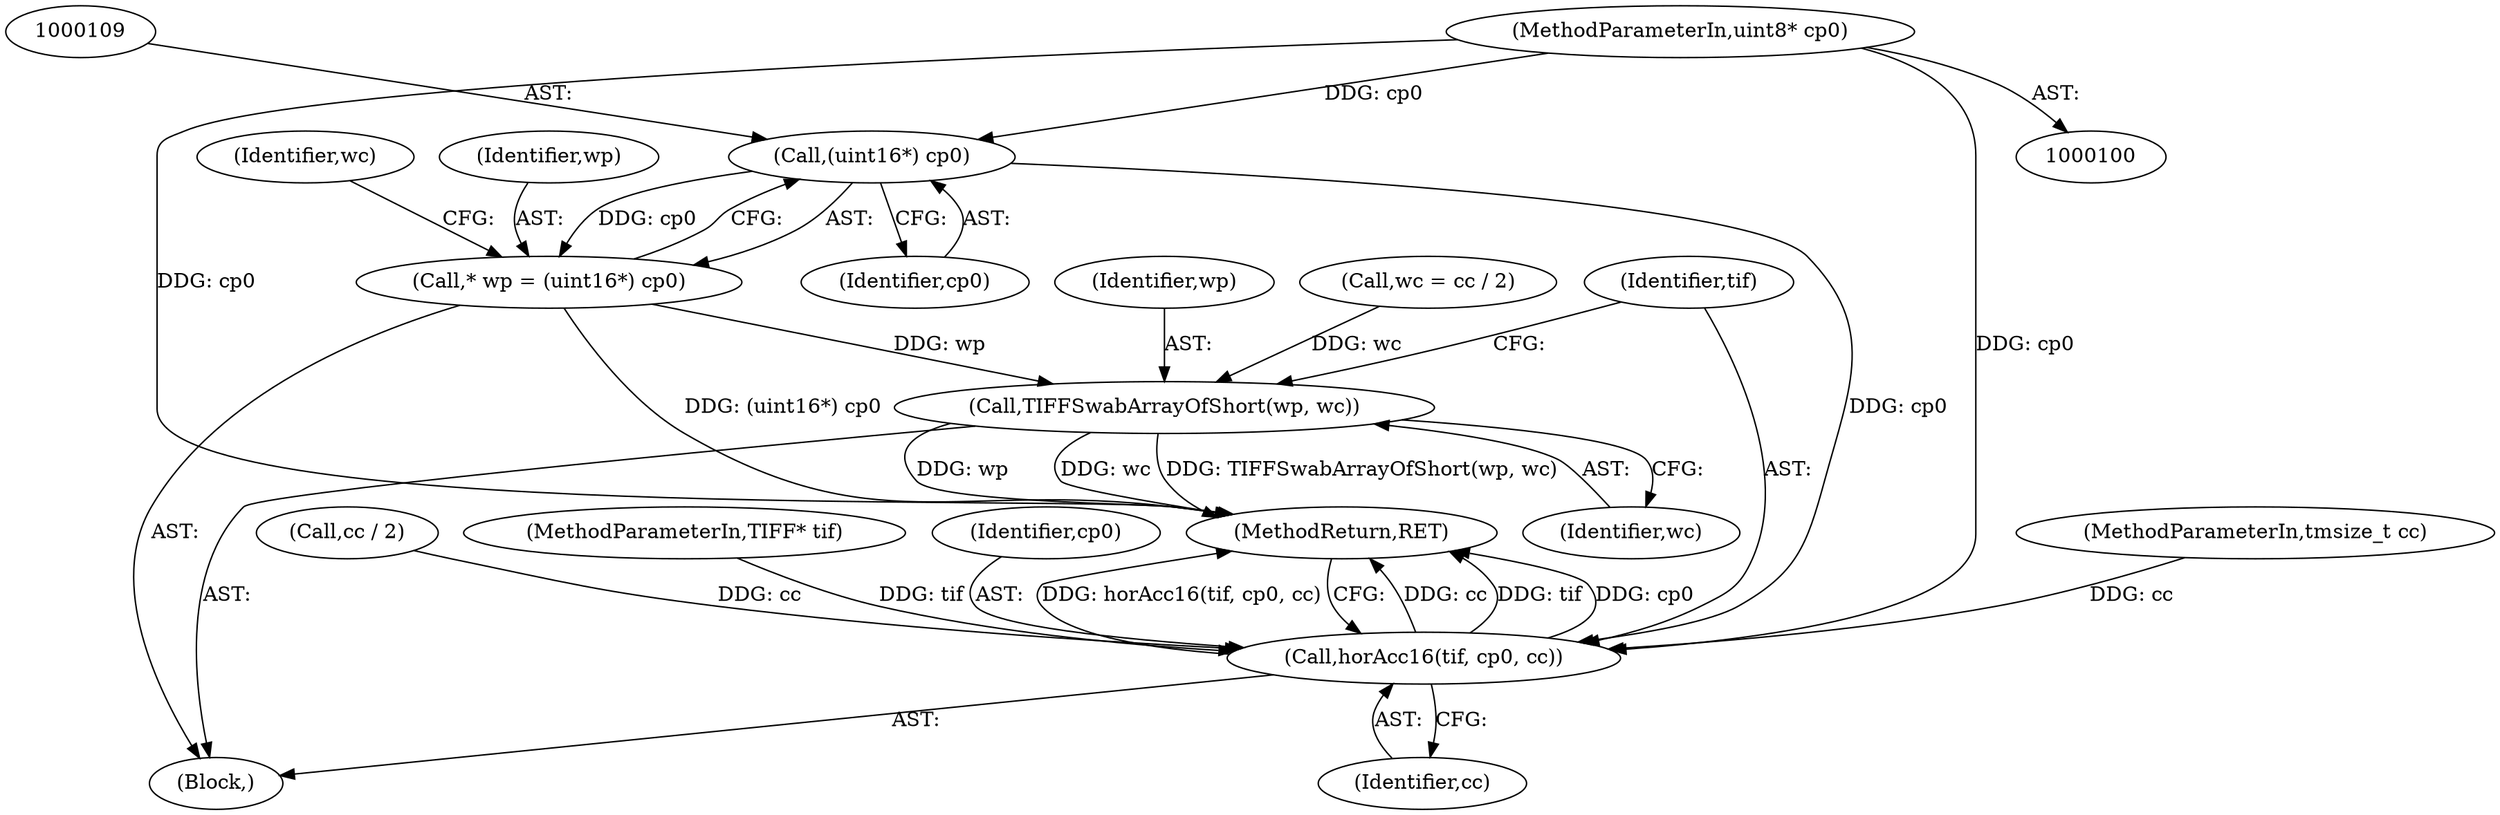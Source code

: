 digraph "1_libtiff_3ca657a8793dd011bf869695d72ad31c779c3cc1_11@pointer" {
"1000108" [label="(Call,(uint16*) cp0)"];
"1000102" [label="(MethodParameterIn,uint8* cp0)"];
"1000106" [label="(Call,* wp = (uint16*) cp0)"];
"1000117" [label="(Call,TIFFSwabArrayOfShort(wp, wc))"];
"1000120" [label="(Call,horAcc16(tif, cp0, cc))"];
"1000103" [label="(MethodParameterIn,tmsize_t cc)"];
"1000119" [label="(Identifier,wc)"];
"1000112" [label="(Call,wc = cc / 2)"];
"1000104" [label="(Block,)"];
"1000107" [label="(Identifier,wp)"];
"1000108" [label="(Call,(uint16*) cp0)"];
"1000110" [label="(Identifier,cp0)"];
"1000123" [label="(Identifier,cc)"];
"1000113" [label="(Identifier,wc)"];
"1000124" [label="(MethodReturn,RET)"];
"1000114" [label="(Call,cc / 2)"];
"1000121" [label="(Identifier,tif)"];
"1000118" [label="(Identifier,wp)"];
"1000106" [label="(Call,* wp = (uint16*) cp0)"];
"1000101" [label="(MethodParameterIn,TIFF* tif)"];
"1000120" [label="(Call,horAcc16(tif, cp0, cc))"];
"1000102" [label="(MethodParameterIn,uint8* cp0)"];
"1000117" [label="(Call,TIFFSwabArrayOfShort(wp, wc))"];
"1000122" [label="(Identifier,cp0)"];
"1000108" -> "1000106"  [label="AST: "];
"1000108" -> "1000110"  [label="CFG: "];
"1000109" -> "1000108"  [label="AST: "];
"1000110" -> "1000108"  [label="AST: "];
"1000106" -> "1000108"  [label="CFG: "];
"1000108" -> "1000106"  [label="DDG: cp0"];
"1000102" -> "1000108"  [label="DDG: cp0"];
"1000108" -> "1000120"  [label="DDG: cp0"];
"1000102" -> "1000100"  [label="AST: "];
"1000102" -> "1000124"  [label="DDG: cp0"];
"1000102" -> "1000120"  [label="DDG: cp0"];
"1000106" -> "1000104"  [label="AST: "];
"1000107" -> "1000106"  [label="AST: "];
"1000113" -> "1000106"  [label="CFG: "];
"1000106" -> "1000124"  [label="DDG: (uint16*) cp0"];
"1000106" -> "1000117"  [label="DDG: wp"];
"1000117" -> "1000104"  [label="AST: "];
"1000117" -> "1000119"  [label="CFG: "];
"1000118" -> "1000117"  [label="AST: "];
"1000119" -> "1000117"  [label="AST: "];
"1000121" -> "1000117"  [label="CFG: "];
"1000117" -> "1000124"  [label="DDG: TIFFSwabArrayOfShort(wp, wc)"];
"1000117" -> "1000124"  [label="DDG: wp"];
"1000117" -> "1000124"  [label="DDG: wc"];
"1000112" -> "1000117"  [label="DDG: wc"];
"1000120" -> "1000104"  [label="AST: "];
"1000120" -> "1000123"  [label="CFG: "];
"1000121" -> "1000120"  [label="AST: "];
"1000122" -> "1000120"  [label="AST: "];
"1000123" -> "1000120"  [label="AST: "];
"1000124" -> "1000120"  [label="CFG: "];
"1000120" -> "1000124"  [label="DDG: cc"];
"1000120" -> "1000124"  [label="DDG: tif"];
"1000120" -> "1000124"  [label="DDG: cp0"];
"1000120" -> "1000124"  [label="DDG: horAcc16(tif, cp0, cc)"];
"1000101" -> "1000120"  [label="DDG: tif"];
"1000114" -> "1000120"  [label="DDG: cc"];
"1000103" -> "1000120"  [label="DDG: cc"];
}
